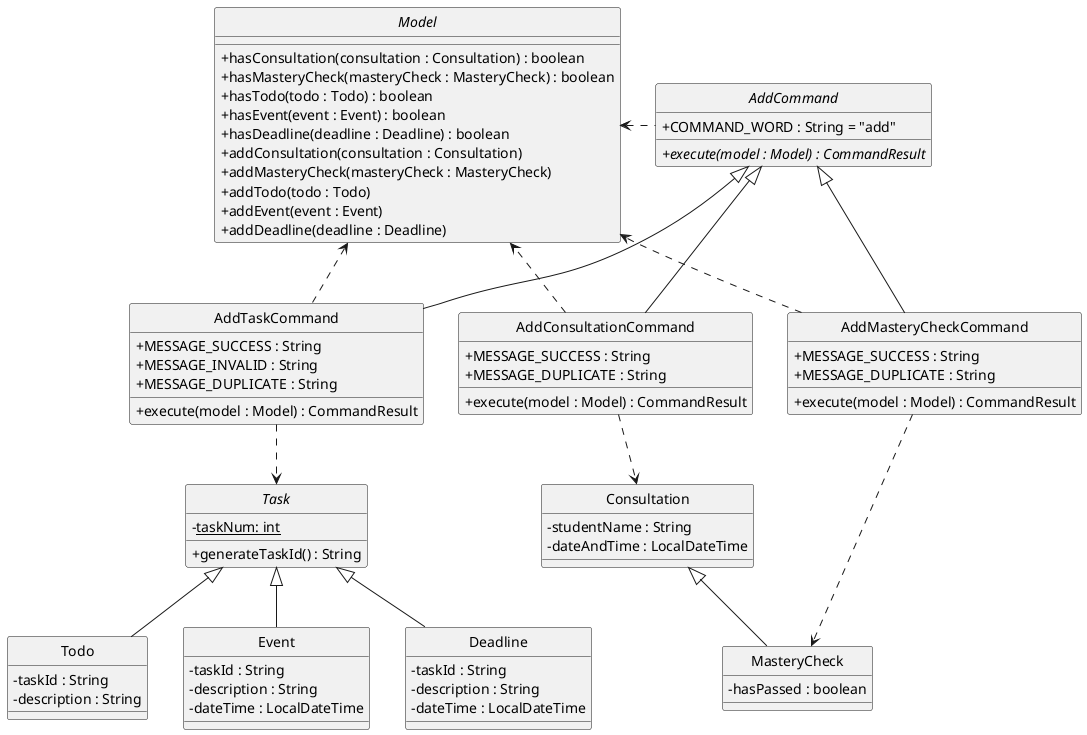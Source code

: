 @startuml
skinparam backgroundColor #ffffff
skinparam classAttributeIconSize 0
hide circle

abstract class AddCommand {
    /' Attributes '/
    + COMMAND_WORD : String = "add"

    /' Methods '/
    + {abstract} execute(model : Model) : CommandResult
}

class AddTaskCommand extends AddCommand {
    /' Attributes '/
    + MESSAGE_SUCCESS : String
    + MESSAGE_INVALID : String
    + MESSAGE_DUPLICATE : String

    /' Methods '/
    + execute(model : Model) : CommandResult
}

class AddConsultationCommand extends AddCommand {
    /' Attributes '/
    + MESSAGE_SUCCESS : String
    + MESSAGE_DUPLICATE : String

    /' Methods '/
    + execute(model : Model) : CommandResult
}

class AddMasteryCheckCommand extends AddCommand {
    /' Attributes '/
    + MESSAGE_SUCCESS : String
    + MESSAGE_DUPLICATE : String

    /' Methods '/
    + execute(model : Model) : CommandResult
}

interface Model {
    /' Methods '/
    + hasConsultation(consultation : Consultation) : boolean
    + hasMasteryCheck(masteryCheck : MasteryCheck) : boolean
    + hasTodo(todo : Todo) : boolean
    + hasEvent(event : Event) : boolean
    + hasDeadline(deadline : Deadline) : boolean
    + addConsultation(consultation : Consultation)
    + addMasteryCheck(masteryCheck : MasteryCheck)
    + addTodo(todo : Todo)
    + addEvent(event : Event)
    + addDeadline(deadline : Deadline)
}

abstract class Task {
    - <u>taskNum: int</u>
    + generateTaskId() : String
}

class Todo {
    - taskId : String
    - description : String
}

class Event {
    - taskId : String
    - description : String
    - dateTime : LocalDateTime
}

class Deadline {
    - taskId : String
    - description : String
    - dateTime : LocalDateTime
}

class Consultation {
    - studentName : String
    - dateAndTime : LocalDateTime
}

class MasteryCheck extends Consultation {
    - hasPassed : boolean
}
AddCommand .left.> Model
AddTaskCommand ..> Model
AddConsultationCommand ..> Model
AddMasteryCheckCommand ..> Model

AddTaskCommand ..> Task

Task <|-- Todo
Task <|-- Event
Task <|-- Deadline

AddConsultationCommand ..> Consultation

AddMasteryCheckCommand ..> MasteryCheck

@enduml
